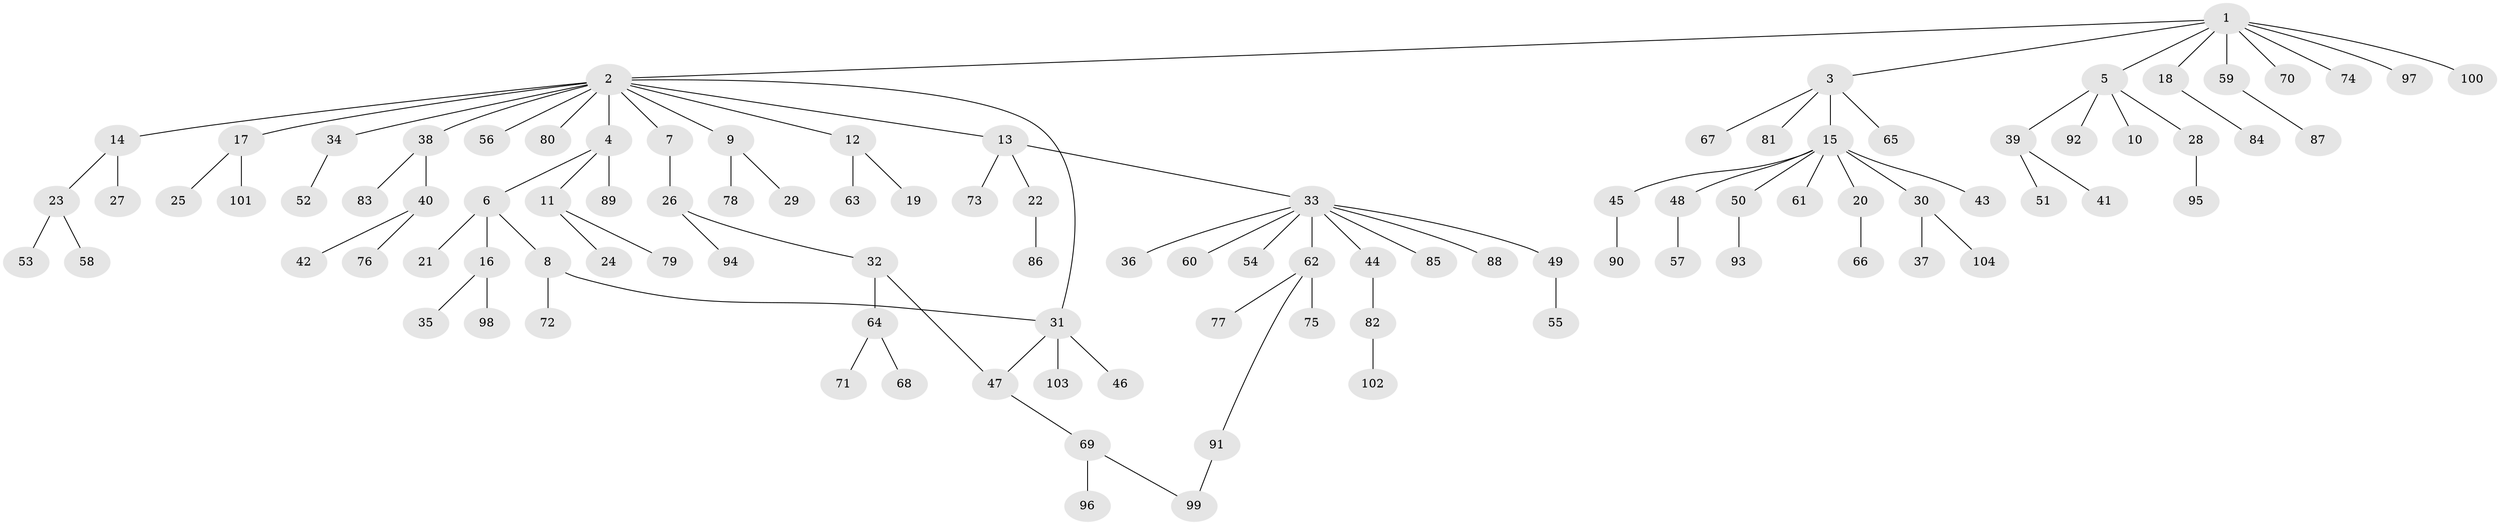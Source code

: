 // coarse degree distribution, {9: 0.014492753623188406, 14: 0.014492753623188406, 4: 0.07246376811594203, 3: 0.08695652173913043, 2: 0.17391304347826086, 7: 0.014492753623188406, 1: 0.6086956521739131, 8: 0.014492753623188406}
// Generated by graph-tools (version 1.1) at 2025/23/03/03/25 07:23:50]
// undirected, 104 vertices, 106 edges
graph export_dot {
graph [start="1"]
  node [color=gray90,style=filled];
  1;
  2;
  3;
  4;
  5;
  6;
  7;
  8;
  9;
  10;
  11;
  12;
  13;
  14;
  15;
  16;
  17;
  18;
  19;
  20;
  21;
  22;
  23;
  24;
  25;
  26;
  27;
  28;
  29;
  30;
  31;
  32;
  33;
  34;
  35;
  36;
  37;
  38;
  39;
  40;
  41;
  42;
  43;
  44;
  45;
  46;
  47;
  48;
  49;
  50;
  51;
  52;
  53;
  54;
  55;
  56;
  57;
  58;
  59;
  60;
  61;
  62;
  63;
  64;
  65;
  66;
  67;
  68;
  69;
  70;
  71;
  72;
  73;
  74;
  75;
  76;
  77;
  78;
  79;
  80;
  81;
  82;
  83;
  84;
  85;
  86;
  87;
  88;
  89;
  90;
  91;
  92;
  93;
  94;
  95;
  96;
  97;
  98;
  99;
  100;
  101;
  102;
  103;
  104;
  1 -- 2;
  1 -- 3;
  1 -- 5;
  1 -- 18;
  1 -- 59;
  1 -- 70;
  1 -- 74;
  1 -- 97;
  1 -- 100;
  2 -- 4;
  2 -- 7;
  2 -- 9;
  2 -- 12;
  2 -- 13;
  2 -- 14;
  2 -- 17;
  2 -- 31;
  2 -- 34;
  2 -- 38;
  2 -- 56;
  2 -- 80;
  3 -- 15;
  3 -- 65;
  3 -- 67;
  3 -- 81;
  4 -- 6;
  4 -- 11;
  4 -- 89;
  5 -- 10;
  5 -- 28;
  5 -- 39;
  5 -- 92;
  6 -- 8;
  6 -- 16;
  6 -- 21;
  7 -- 26;
  8 -- 31;
  8 -- 72;
  9 -- 29;
  9 -- 78;
  11 -- 24;
  11 -- 79;
  12 -- 19;
  12 -- 63;
  13 -- 22;
  13 -- 33;
  13 -- 73;
  14 -- 23;
  14 -- 27;
  15 -- 20;
  15 -- 30;
  15 -- 43;
  15 -- 45;
  15 -- 48;
  15 -- 50;
  15 -- 61;
  16 -- 35;
  16 -- 98;
  17 -- 25;
  17 -- 101;
  18 -- 84;
  20 -- 66;
  22 -- 86;
  23 -- 53;
  23 -- 58;
  26 -- 32;
  26 -- 94;
  28 -- 95;
  30 -- 37;
  30 -- 104;
  31 -- 46;
  31 -- 47;
  31 -- 103;
  32 -- 47;
  32 -- 64;
  33 -- 36;
  33 -- 44;
  33 -- 49;
  33 -- 54;
  33 -- 60;
  33 -- 62;
  33 -- 85;
  33 -- 88;
  34 -- 52;
  38 -- 40;
  38 -- 83;
  39 -- 41;
  39 -- 51;
  40 -- 42;
  40 -- 76;
  44 -- 82;
  45 -- 90;
  47 -- 69;
  48 -- 57;
  49 -- 55;
  50 -- 93;
  59 -- 87;
  62 -- 75;
  62 -- 77;
  62 -- 91;
  64 -- 68;
  64 -- 71;
  69 -- 96;
  69 -- 99;
  82 -- 102;
  91 -- 99;
}
